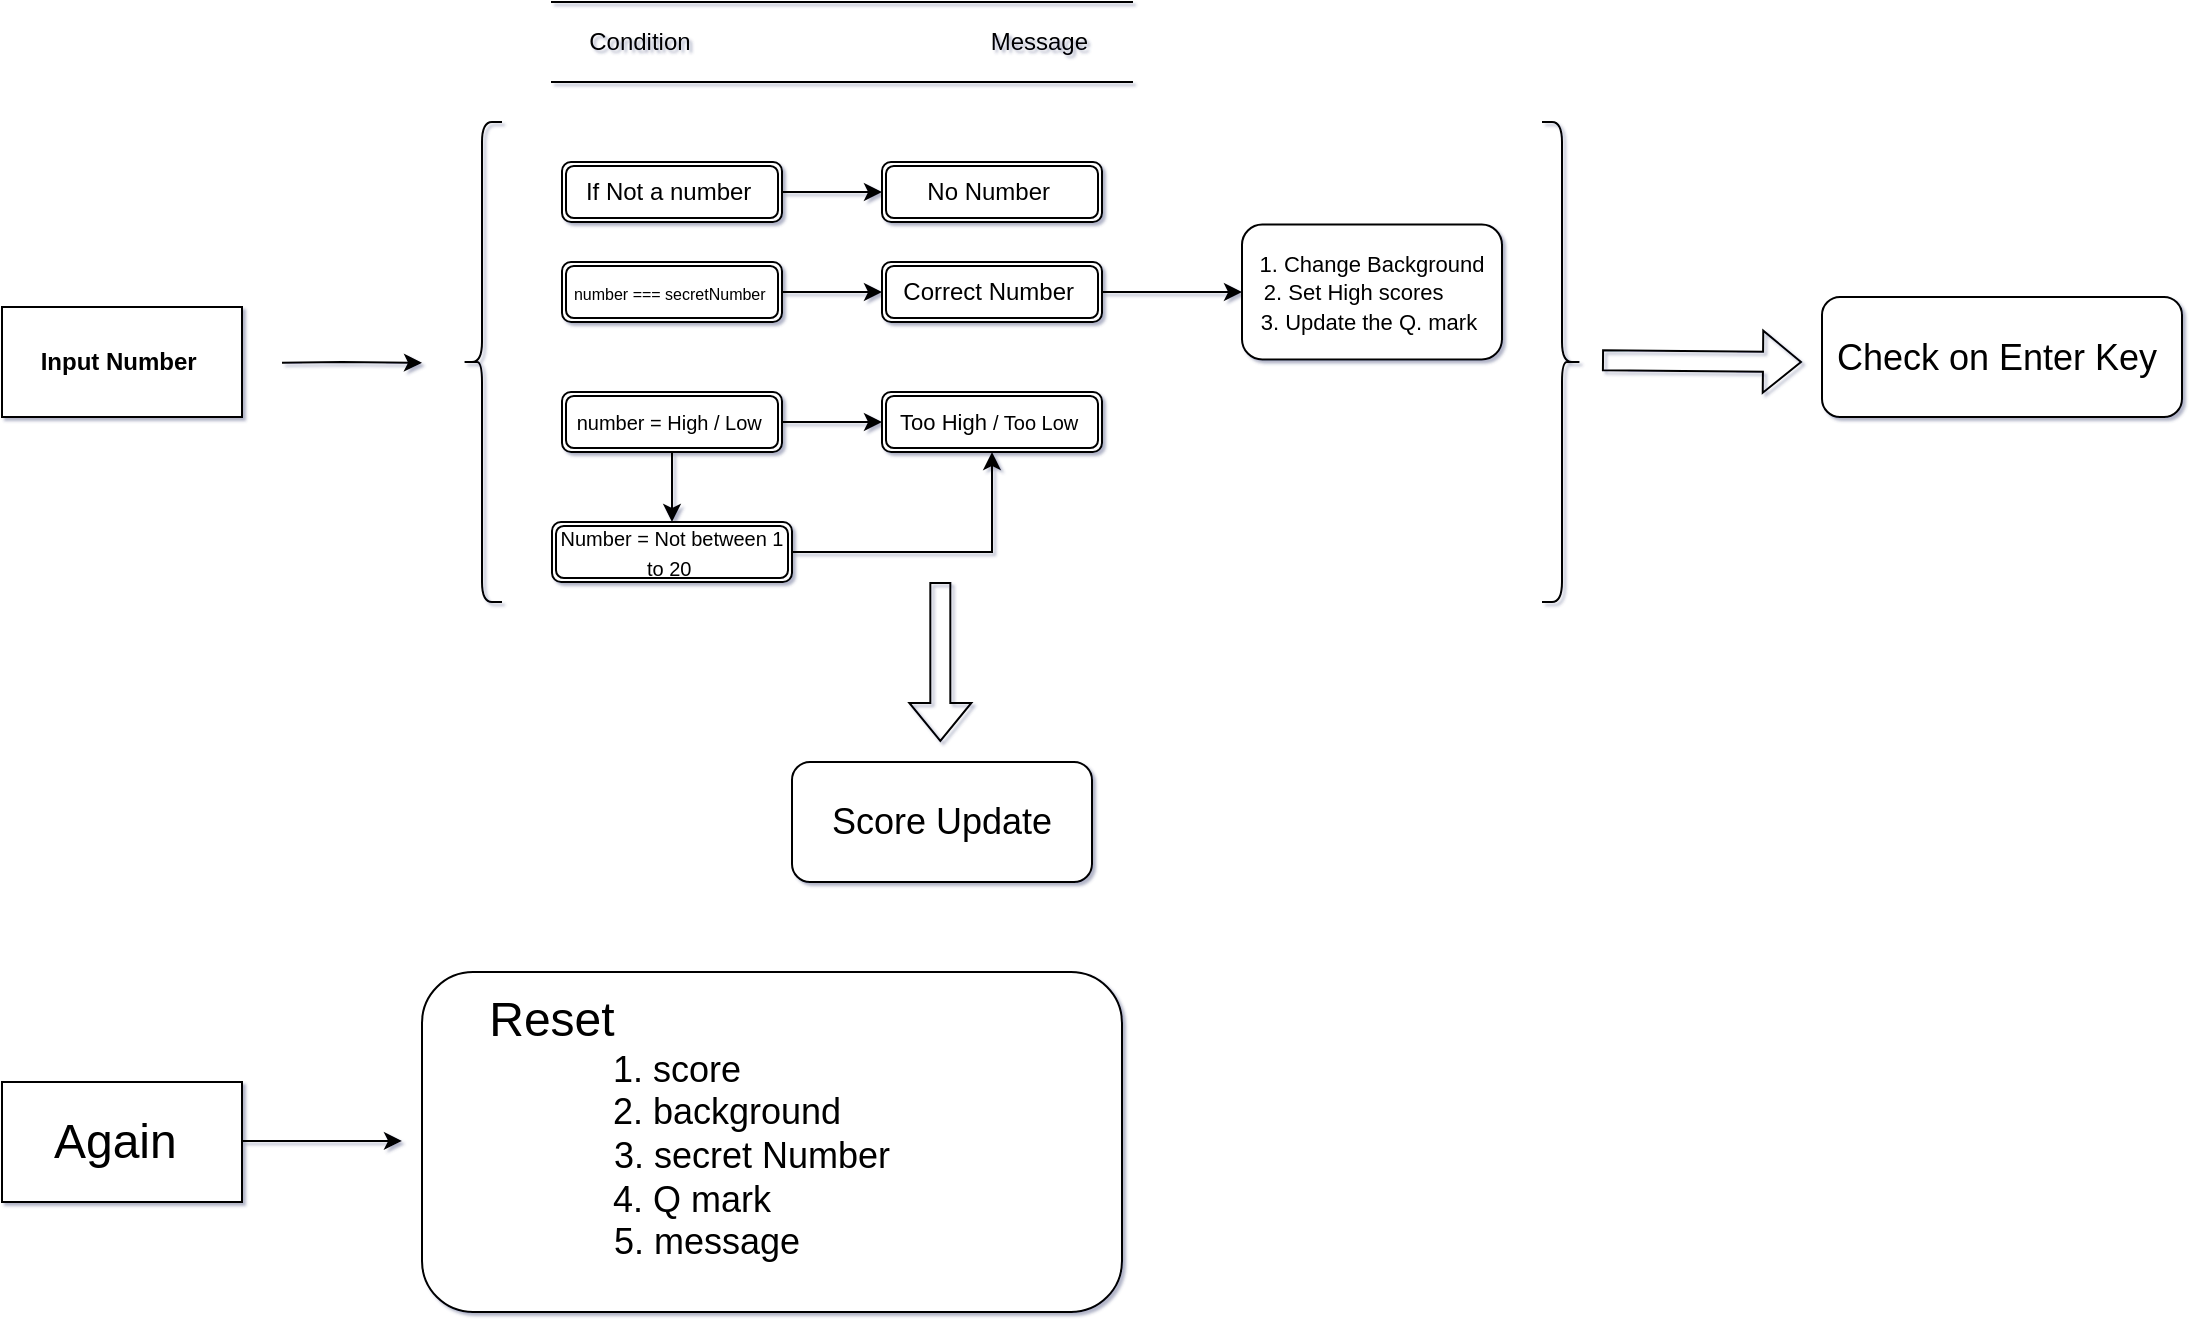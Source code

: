 <mxfile version="23.1.1" type="github">
  <diagram id="C5RBs43oDa-KdzZeNtuy" name="Page-1">
    <mxGraphModel dx="978" dy="1651" grid="1" gridSize="10" guides="1" tooltips="1" connect="1" arrows="1" fold="1" page="1" pageScale="1" pageWidth="827" pageHeight="1169" math="0" shadow="1">
      <root>
        <mxCell id="WIyWlLk6GJQsqaUBKTNV-0" />
        <mxCell id="WIyWlLk6GJQsqaUBKTNV-1" parent="WIyWlLk6GJQsqaUBKTNV-0" />
        <mxCell id="pBlrWGh7TpLZCddfQkv4-0" value="&lt;b&gt;Input Number&amp;nbsp;&lt;/b&gt;" style="rounded=0;whiteSpace=wrap;html=1;" parent="WIyWlLk6GJQsqaUBKTNV-1" vertex="1">
          <mxGeometry x="40" y="132.5" width="120" height="55" as="geometry" />
        </mxCell>
        <mxCell id="pBlrWGh7TpLZCddfQkv4-1" value="" style="endArrow=classic;html=1;rounded=0;" parent="WIyWlLk6GJQsqaUBKTNV-1" edge="1">
          <mxGeometry width="50" height="50" relative="1" as="geometry">
            <mxPoint x="180" y="160.41" as="sourcePoint" />
            <mxPoint x="250" y="160.41" as="targetPoint" />
            <Array as="points">
              <mxPoint x="210" y="160" />
            </Array>
          </mxGeometry>
        </mxCell>
        <mxCell id="pBlrWGh7TpLZCddfQkv4-7" value="" style="shape=curlyBracket;whiteSpace=wrap;html=1;rounded=1;labelPosition=left;verticalLabelPosition=middle;align=right;verticalAlign=middle;" parent="WIyWlLk6GJQsqaUBKTNV-1" vertex="1">
          <mxGeometry x="270" y="40" width="20" height="240" as="geometry" />
        </mxCell>
        <mxCell id="pBlrWGh7TpLZCddfQkv4-10" value="" style="shape=curlyBracket;whiteSpace=wrap;html=1;rounded=1;flipH=1;labelPosition=right;verticalLabelPosition=middle;align=left;verticalAlign=middle;size=0.5;" parent="WIyWlLk6GJQsqaUBKTNV-1" vertex="1">
          <mxGeometry x="810" y="40" width="20" height="240" as="geometry" />
        </mxCell>
        <mxCell id="pBlrWGh7TpLZCddfQkv4-13" value="" style="edgeStyle=orthogonalEdgeStyle;rounded=0;orthogonalLoop=1;jettySize=auto;html=1;" parent="WIyWlLk6GJQsqaUBKTNV-1" source="pBlrWGh7TpLZCddfQkv4-11" target="pBlrWGh7TpLZCddfQkv4-12" edge="1">
          <mxGeometry relative="1" as="geometry" />
        </mxCell>
        <mxCell id="pBlrWGh7TpLZCddfQkv4-11" value="If Not a number&amp;nbsp;" style="shape=ext;double=1;rounded=1;whiteSpace=wrap;html=1;" parent="WIyWlLk6GJQsqaUBKTNV-1" vertex="1">
          <mxGeometry x="320" y="60" width="110" height="30" as="geometry" />
        </mxCell>
        <mxCell id="pBlrWGh7TpLZCddfQkv4-12" value="No Number&amp;nbsp;" style="shape=ext;double=1;rounded=1;whiteSpace=wrap;html=1;" parent="WIyWlLk6GJQsqaUBKTNV-1" vertex="1">
          <mxGeometry x="480" y="60" width="110" height="30" as="geometry" />
        </mxCell>
        <mxCell id="pBlrWGh7TpLZCddfQkv4-15" value="Condition&amp;nbsp; &amp;nbsp; &amp;nbsp; &amp;nbsp; &amp;nbsp; &amp;nbsp; &amp;nbsp; &amp;nbsp; &amp;nbsp; &amp;nbsp; &amp;nbsp; &amp;nbsp; &amp;nbsp; &amp;nbsp; &amp;nbsp; &amp;nbsp; &amp;nbsp; &amp;nbsp; &amp;nbsp; &amp;nbsp; &amp;nbsp; &amp;nbsp; &amp;nbsp;Message&amp;nbsp;" style="shape=partialRectangle;whiteSpace=wrap;html=1;left=0;right=0;fillColor=none;" parent="WIyWlLk6GJQsqaUBKTNV-1" vertex="1">
          <mxGeometry x="315" y="-20" width="290" height="40" as="geometry" />
        </mxCell>
        <mxCell id="pBlrWGh7TpLZCddfQkv4-19" value="" style="edgeStyle=orthogonalEdgeStyle;rounded=0;orthogonalLoop=1;jettySize=auto;html=1;" parent="WIyWlLk6GJQsqaUBKTNV-1" source="pBlrWGh7TpLZCddfQkv4-16" target="pBlrWGh7TpLZCddfQkv4-18" edge="1">
          <mxGeometry relative="1" as="geometry" />
        </mxCell>
        <mxCell id="pBlrWGh7TpLZCddfQkv4-16" value="&lt;font style=&quot;font-size: 8px;&quot;&gt;number === secretNumber&amp;nbsp;&lt;/font&gt;" style="shape=ext;double=1;rounded=1;whiteSpace=wrap;html=1;" parent="WIyWlLk6GJQsqaUBKTNV-1" vertex="1">
          <mxGeometry x="320" y="110" width="110" height="30" as="geometry" />
        </mxCell>
        <mxCell id="pBlrWGh7TpLZCddfQkv4-21" value="" style="edgeStyle=orthogonalEdgeStyle;rounded=0;orthogonalLoop=1;jettySize=auto;html=1;" parent="WIyWlLk6GJQsqaUBKTNV-1" source="pBlrWGh7TpLZCddfQkv4-18" target="pBlrWGh7TpLZCddfQkv4-20" edge="1">
          <mxGeometry relative="1" as="geometry" />
        </mxCell>
        <mxCell id="pBlrWGh7TpLZCddfQkv4-18" value="Correct Number&amp;nbsp;" style="shape=ext;double=1;rounded=1;whiteSpace=wrap;html=1;" parent="WIyWlLk6GJQsqaUBKTNV-1" vertex="1">
          <mxGeometry x="480" y="110" width="110" height="30" as="geometry" />
        </mxCell>
        <mxCell id="pBlrWGh7TpLZCddfQkv4-20" value="&lt;font style=&quot;font-size: 11px;&quot;&gt;1. Change Background&lt;br&gt;2. Set High scores&amp;nbsp; &amp;nbsp; &amp;nbsp;&amp;nbsp;&lt;br&gt;3. Update the Q. mark&amp;nbsp;&lt;br&gt;&lt;/font&gt;" style="whiteSpace=wrap;html=1;rounded=1;" parent="WIyWlLk6GJQsqaUBKTNV-1" vertex="1">
          <mxGeometry x="660" y="91.25" width="130" height="67.5" as="geometry" />
        </mxCell>
        <mxCell id="pBlrWGh7TpLZCddfQkv4-24" value="" style="edgeStyle=orthogonalEdgeStyle;rounded=0;orthogonalLoop=1;jettySize=auto;html=1;" parent="WIyWlLk6GJQsqaUBKTNV-1" source="pBlrWGh7TpLZCddfQkv4-22" target="pBlrWGh7TpLZCddfQkv4-23" edge="1">
          <mxGeometry relative="1" as="geometry" />
        </mxCell>
        <mxCell id="pBlrWGh7TpLZCddfQkv4-31" value="" style="edgeStyle=orthogonalEdgeStyle;rounded=0;orthogonalLoop=1;jettySize=auto;html=1;" parent="WIyWlLk6GJQsqaUBKTNV-1" source="pBlrWGh7TpLZCddfQkv4-22" target="pBlrWGh7TpLZCddfQkv4-30" edge="1">
          <mxGeometry relative="1" as="geometry" />
        </mxCell>
        <mxCell id="pBlrWGh7TpLZCddfQkv4-22" value="&lt;font style=&quot;font-size: 10px;&quot;&gt;number = High / Low&amp;nbsp;&lt;/font&gt;" style="shape=ext;double=1;rounded=1;whiteSpace=wrap;html=1;" parent="WIyWlLk6GJQsqaUBKTNV-1" vertex="1">
          <mxGeometry x="320" y="175" width="110" height="30" as="geometry" />
        </mxCell>
        <mxCell id="pBlrWGh7TpLZCddfQkv4-23" value="&lt;font style=&quot;font-size: 11px;&quot;&gt;Too High &lt;/font&gt;&lt;font style=&quot;font-size: 10px;&quot;&gt;/ Too Low&amp;nbsp;&lt;/font&gt;" style="shape=ext;double=1;rounded=1;whiteSpace=wrap;html=1;" parent="WIyWlLk6GJQsqaUBKTNV-1" vertex="1">
          <mxGeometry x="480" y="175" width="110" height="30" as="geometry" />
        </mxCell>
        <mxCell id="pBlrWGh7TpLZCddfQkv4-37" value="" style="edgeStyle=orthogonalEdgeStyle;rounded=0;orthogonalLoop=1;jettySize=auto;html=1;" parent="WIyWlLk6GJQsqaUBKTNV-1" source="pBlrWGh7TpLZCddfQkv4-30" target="pBlrWGh7TpLZCddfQkv4-23" edge="1">
          <mxGeometry relative="1" as="geometry" />
        </mxCell>
        <mxCell id="pBlrWGh7TpLZCddfQkv4-30" value="&lt;font style=&quot;font-size: 10px;&quot;&gt;Number = Not between 1 to 20&amp;nbsp;&lt;/font&gt;" style="shape=ext;double=1;rounded=1;whiteSpace=wrap;html=1;" parent="WIyWlLk6GJQsqaUBKTNV-1" vertex="1">
          <mxGeometry x="315" y="240" width="120" height="30" as="geometry" />
        </mxCell>
        <mxCell id="pBlrWGh7TpLZCddfQkv4-41" value="" style="shape=flexArrow;endArrow=classic;html=1;rounded=0;" parent="WIyWlLk6GJQsqaUBKTNV-1" edge="1">
          <mxGeometry width="50" height="50" relative="1" as="geometry">
            <mxPoint x="509.17" y="270" as="sourcePoint" />
            <mxPoint x="509.17" y="350" as="targetPoint" />
          </mxGeometry>
        </mxCell>
        <mxCell id="pBlrWGh7TpLZCddfQkv4-42" value="&lt;font style=&quot;font-size: 18px;&quot;&gt;Score Update&lt;/font&gt;" style="rounded=1;whiteSpace=wrap;html=1;" parent="WIyWlLk6GJQsqaUBKTNV-1" vertex="1">
          <mxGeometry x="435" y="360" width="150" height="60" as="geometry" />
        </mxCell>
        <mxCell id="pBlrWGh7TpLZCddfQkv4-43" value="" style="shape=flexArrow;endArrow=classic;html=1;rounded=0;" parent="WIyWlLk6GJQsqaUBKTNV-1" edge="1">
          <mxGeometry width="50" height="50" relative="1" as="geometry">
            <mxPoint x="840" y="159.17" as="sourcePoint" />
            <mxPoint x="940" y="160" as="targetPoint" />
          </mxGeometry>
        </mxCell>
        <mxCell id="pBlrWGh7TpLZCddfQkv4-45" value="&lt;font style=&quot;font-size: 18px;&quot;&gt;Check on Enter Key&amp;nbsp;&lt;/font&gt;" style="rounded=1;whiteSpace=wrap;html=1;" parent="WIyWlLk6GJQsqaUBKTNV-1" vertex="1">
          <mxGeometry x="950" y="127.5" width="180" height="60" as="geometry" />
        </mxCell>
        <mxCell id="S8Pax957CWkKXPev5o63-0" value="&lt;font style=&quot;font-size: 24px;&quot;&gt;Again&amp;nbsp;&lt;/font&gt;" style="rounded=0;whiteSpace=wrap;html=1;" vertex="1" parent="WIyWlLk6GJQsqaUBKTNV-1">
          <mxGeometry x="40" y="520" width="120" height="60" as="geometry" />
        </mxCell>
        <mxCell id="S8Pax957CWkKXPev5o63-1" value="" style="endArrow=classic;html=1;rounded=0;" edge="1" parent="WIyWlLk6GJQsqaUBKTNV-1">
          <mxGeometry width="50" height="50" relative="1" as="geometry">
            <mxPoint x="160" y="549.44" as="sourcePoint" />
            <mxPoint x="240" y="549.44" as="targetPoint" />
          </mxGeometry>
        </mxCell>
        <mxCell id="S8Pax957CWkKXPev5o63-2" value="&lt;font style=&quot;&quot;&gt;&lt;span style=&quot;font-size: 24px;&quot;&gt;Reset&amp;nbsp; &amp;nbsp; &amp;nbsp; &amp;nbsp; &amp;nbsp; &amp;nbsp; &amp;nbsp; &amp;nbsp; &amp;nbsp; &amp;nbsp; &amp;nbsp; &amp;nbsp; &amp;nbsp; &amp;nbsp; &amp;nbsp; &amp;nbsp; &amp;nbsp;&lt;/span&gt;&lt;br&gt;&lt;font style=&quot;font-size: 18px;&quot;&gt;1. score&amp;nbsp; &amp;nbsp; &amp;nbsp; &amp;nbsp; &amp;nbsp; &amp;nbsp; &amp;nbsp; &amp;nbsp; &amp;nbsp; &amp;nbsp;&lt;br&gt;2. background&amp;nbsp; &amp;nbsp; &amp;nbsp; &amp;nbsp; &amp;nbsp;&lt;br&gt;3. secret Number&amp;nbsp; &amp;nbsp;&amp;nbsp;&lt;br&gt;4. Q mark&amp;nbsp; &amp;nbsp; &amp;nbsp; &amp;nbsp; &amp;nbsp; &amp;nbsp; &amp;nbsp; &amp;nbsp;&amp;nbsp;&lt;br&gt;5. message&amp;nbsp; &amp;nbsp; &amp;nbsp; &amp;nbsp; &amp;nbsp; &amp;nbsp; &amp;nbsp;&lt;br&gt;&lt;/font&gt;&lt;br&gt;&lt;/font&gt;" style="rounded=1;whiteSpace=wrap;html=1;" vertex="1" parent="WIyWlLk6GJQsqaUBKTNV-1">
          <mxGeometry x="250" y="465" width="350" height="170" as="geometry" />
        </mxCell>
      </root>
    </mxGraphModel>
  </diagram>
</mxfile>
